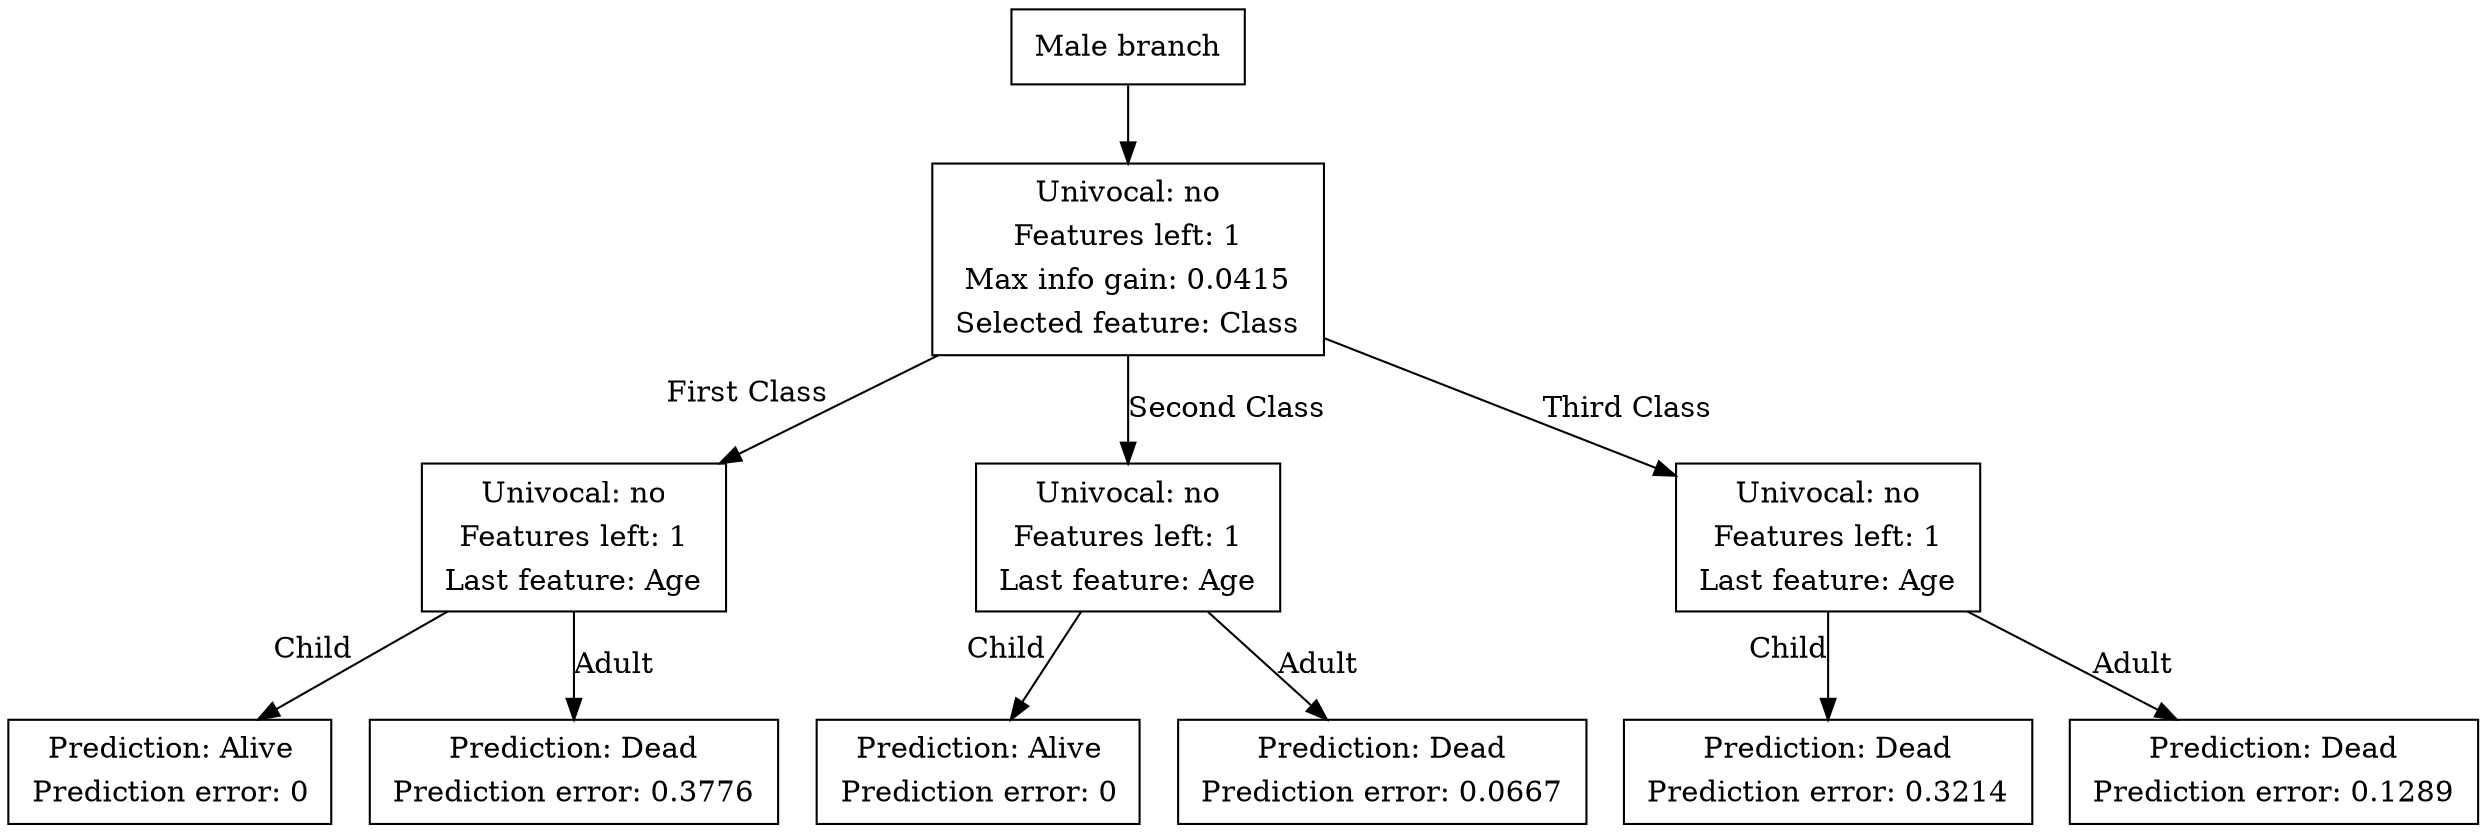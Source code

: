 digraph structs {
	node [nodesep=10.00 shape=record]
	sex [label=<
<TABLE BORDER="0" CELLBORDER="1" CELLSPACING="0">
  <TR><TD color='transparent' >Male branch</TD></TR>
</TABLE>>]
	"male-class" [label=<
<TABLE BORDER="0" CELLBORDER="1" CELLSPACING="0">
  <TR><TD color='transparent' >Univocal: no</TD></TR>
  <TR><TD color='transparent'>Features left: 1</TD></TR>
  <TR><TD color='transparent'>Max info gain: 0.0415</TD></TR>
  <TR><TD color='transparent'>Selected feature: Class</TD></TR>
</TABLE>>]
	"male-first" [label=<
<TABLE BORDER="0" CELLBORDER="1" CELLSPACING="0">
  <TR><TD color='transparent' >Univocal: no</TD></TR>
  <TR><TD color='transparent'>Features left: 1</TD></TR>
  <TR><TD color='transparent'>Last feature: Age</TD></TR>
</TABLE>>]
	"male-first-child" [label=<
<TABLE BORDER="0" CELLBORDER="1" CELLSPACING="0">
  <TR><TD color='transparent'>Prediction: Alive</TD></TR>
  <TR><TD color='transparent'>Prediction error: 0</TD></TR>
</TABLE>>]
	"male-first-adult" [label=<
<TABLE BORDER="0" CELLBORDER="1" CELLSPACING="0">
  <TR><TD color='transparent'>Prediction: Dead</TD></TR>
  <TR><TD color='transparent'>Prediction error: 0.3776</TD></TR>
</TABLE>>]
	"male-second" [label=<
<TABLE BORDER="0" CELLBORDER="1" CELLSPACING="0">
  <TR><TD color='transparent' >Univocal: no</TD></TR>
  <TR><TD color='transparent'>Features left: 1</TD></TR>
  <TR><TD color='transparent'>Last feature: Age</TD></TR>
</TABLE>>]
	"male-second-child" [label=<
<TABLE BORDER="0" CELLBORDER="1" CELLSPACING="0">
  <TR><TD color='transparent'>Prediction: Alive</TD></TR>
  <TR><TD color='transparent'>Prediction error: 0</TD></TR>
</TABLE>>]
	"male-second-adult" [label=<
<TABLE BORDER="0" CELLBORDER="1" CELLSPACING="0">
  <TR><TD color='transparent'>Prediction: Dead</TD></TR>
  <TR><TD color='transparent'>Prediction error: 0.0667</TD></TR>
</TABLE>>]
	"male-third" [label=<
<TABLE BORDER="0" CELLBORDER="1" CELLSPACING="0">
  <TR><TD color='transparent' >Univocal: no</TD></TR>
  <TR><TD color='transparent'>Features left: 1</TD></TR>
  <TR><TD color='transparent'>Last feature: Age</TD></TR>
</TABLE>>]
	"male-third-child" [label=<
<TABLE BORDER="0" CELLBORDER="1" CELLSPACING="0">
  <TR><TD color='transparent'>Prediction: Dead</TD></TR>
  <TR><TD color='transparent'>Prediction error: 0.3214</TD></TR>
</TABLE>>]
	"male-third-adult" [label=<
<TABLE BORDER="0" CELLBORDER="1" CELLSPACING="0">
  <TR><TD color='transparent'>Prediction: Dead</TD></TR>
  <TR><TD color='transparent'>Prediction error: 0.1289</TD></TR>
</TABLE>>]
	sex -> "male-class"
	"male-class" -> "male-first" [xlabel="First Class"]
	"male-first" -> "male-first-child" [xlabel=Child]
	"male-first" -> "male-first-adult" [label=Adult]
	"male-class" -> "male-second" [label="Second Class"]
	"male-second" -> "male-second-child" [xlabel=Child]
	"male-second" -> "male-second-adult" [label=Adult]
	"male-class" -> "male-third" [label="Third Class"]
	"male-third" -> "male-third-child" [xlabel=Child]
	"male-third" -> "male-third-adult" [label=Adult]
}
